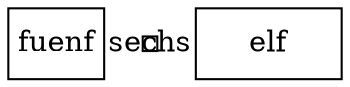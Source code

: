 digraph G {
fuenf[shape="rectangle" width="0.638888888889", 
								height="0.472222222222", fixedsize=true, 
								type="node"];
sechs[shape="rectangle" width="0.1", 
								height="0.1", fixedsize=true, 
								type="leaf"];
elf[shape="rectangle" width="0.972222222222", 
								height="0.472222222222", fixedsize=true, 
								type="node"];
}
